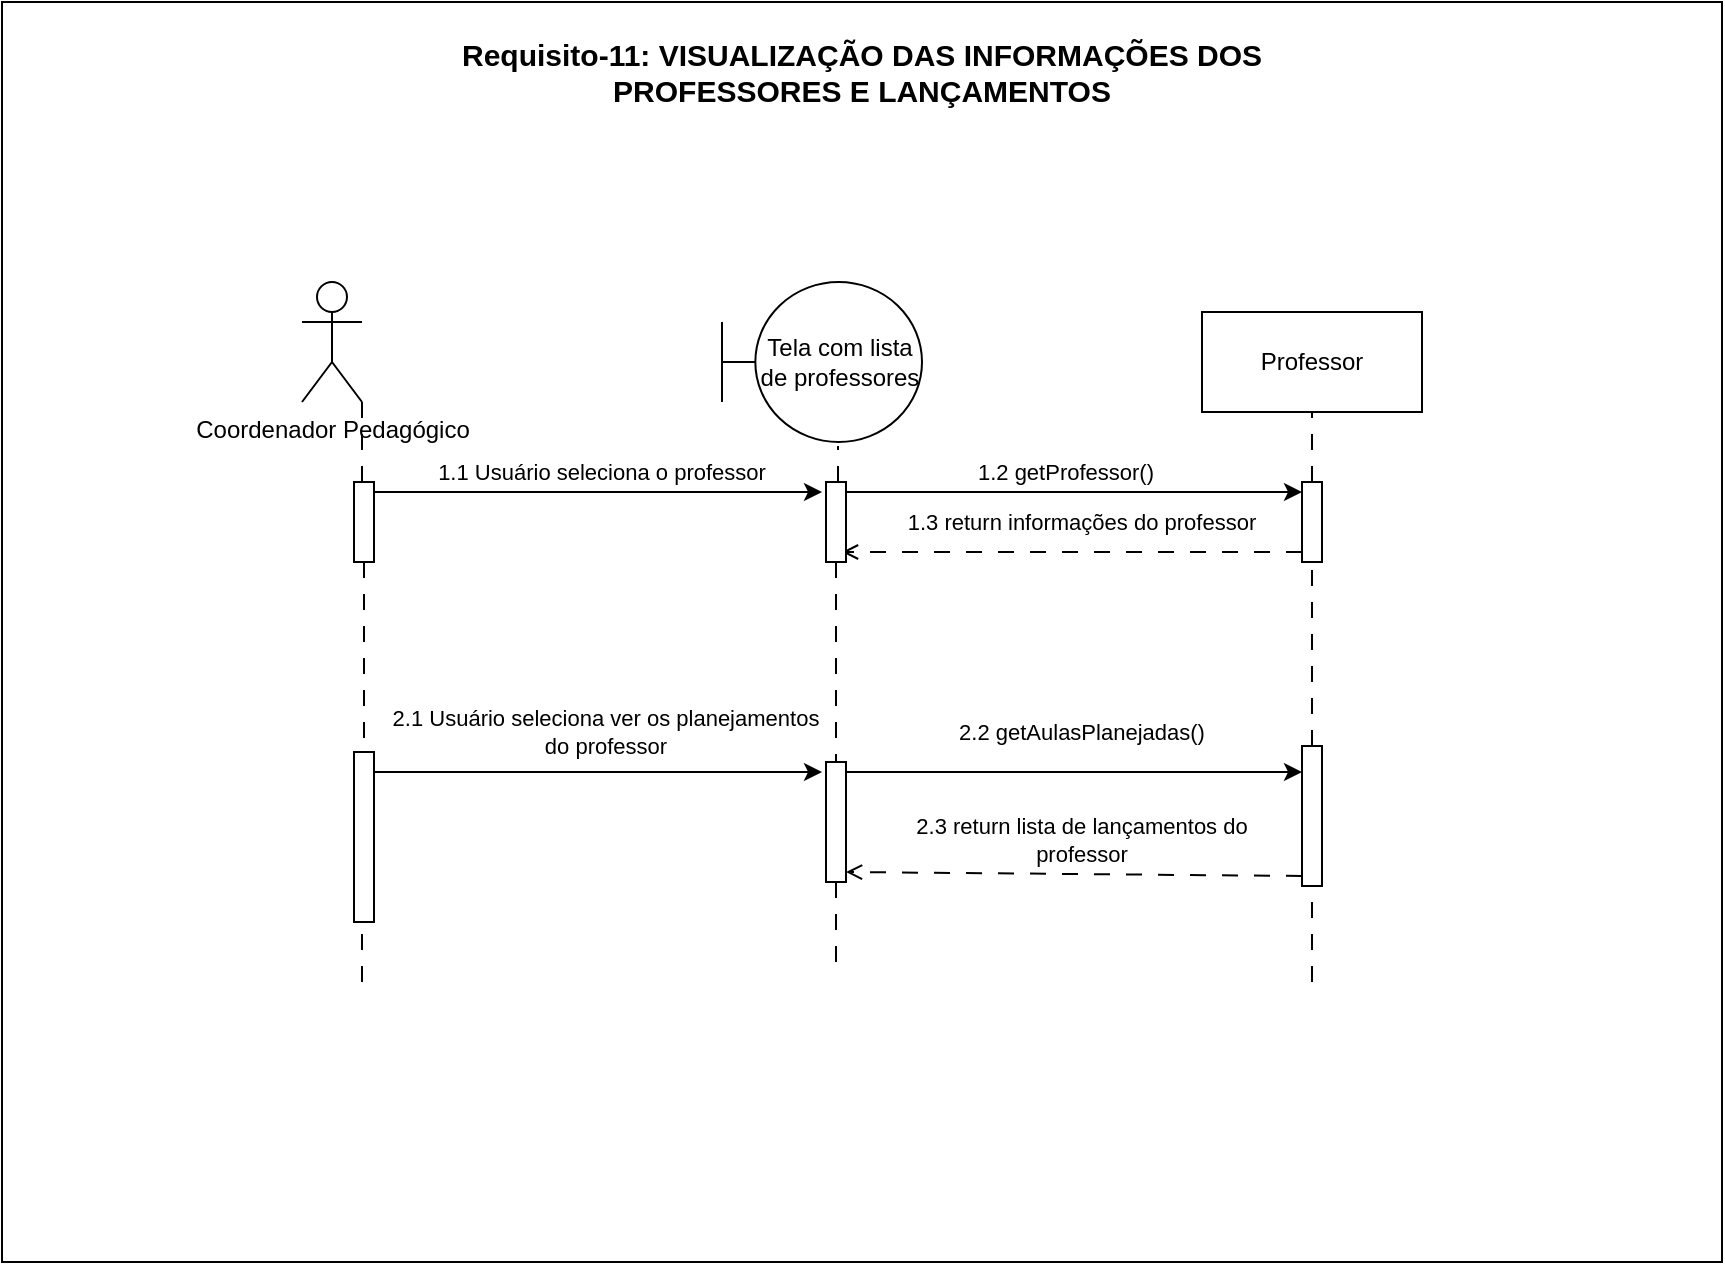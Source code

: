 <mxfile version="26.2.4">
  <diagram name="Página-1" id="bULvQzcwp_Uabz2xOqhD">
    <mxGraphModel dx="948" dy="1740" grid="1" gridSize="10" guides="1" tooltips="1" connect="1" arrows="1" fold="1" page="1" pageScale="1" pageWidth="827" pageHeight="1169" math="0" shadow="0">
      <root>
        <mxCell id="0" />
        <mxCell id="1" parent="0" />
        <mxCell id="jR1Ga3pu7Wgp8OdSPmGq-46" value="" style="rounded=0;whiteSpace=wrap;html=1;" parent="1" vertex="1">
          <mxGeometry x="40" y="-30" width="860" height="630" as="geometry" />
        </mxCell>
        <mxCell id="jR1Ga3pu7Wgp8OdSPmGq-1" value="Coordenador Pedagógico" style="shape=umlActor;verticalLabelPosition=bottom;verticalAlign=top;html=1;outlineConnect=0;" parent="1" vertex="1">
          <mxGeometry x="190" y="110" width="30" height="60" as="geometry" />
        </mxCell>
        <mxCell id="jR1Ga3pu7Wgp8OdSPmGq-5" value="" style="endArrow=none;html=1;rounded=0;dashed=1;dashPattern=8 8;entryX=1;entryY=1;entryDx=0;entryDy=0;entryPerimeter=0;" parent="1" source="jR1Ga3pu7Wgp8OdSPmGq-12" target="jR1Ga3pu7Wgp8OdSPmGq-1" edge="1">
          <mxGeometry width="50" height="50" relative="1" as="geometry">
            <mxPoint x="220" y="480" as="sourcePoint" />
            <mxPoint x="170" y="280" as="targetPoint" />
          </mxGeometry>
        </mxCell>
        <mxCell id="jR1Ga3pu7Wgp8OdSPmGq-6" value="Tela com lista de professores" style="shape=umlBoundary;whiteSpace=wrap;html=1;" parent="1" vertex="1">
          <mxGeometry x="400" y="110" width="100" height="80" as="geometry" />
        </mxCell>
        <mxCell id="jR1Ga3pu7Wgp8OdSPmGq-8" value="Professor" style="html=1;whiteSpace=wrap;" parent="1" vertex="1">
          <mxGeometry x="640" y="125" width="110" height="50" as="geometry" />
        </mxCell>
        <mxCell id="jR1Ga3pu7Wgp8OdSPmGq-9" value="" style="endArrow=none;html=1;rounded=0;dashed=1;dashPattern=8 8;entryX=0.58;entryY=1.025;entryDx=0;entryDy=0;entryPerimeter=0;" parent="1" target="jR1Ga3pu7Wgp8OdSPmGq-6" edge="1">
          <mxGeometry width="50" height="50" relative="1" as="geometry">
            <mxPoint x="458" y="210" as="sourcePoint" />
            <mxPoint x="230" y="180" as="targetPoint" />
          </mxGeometry>
        </mxCell>
        <mxCell id="jR1Ga3pu7Wgp8OdSPmGq-11" value="" style="endArrow=none;html=1;rounded=0;dashed=1;dashPattern=8 8;entryX=0.5;entryY=1;entryDx=0;entryDy=0;" parent="1" source="jR1Ga3pu7Wgp8OdSPmGq-24" target="jR1Ga3pu7Wgp8OdSPmGq-8" edge="1">
          <mxGeometry width="50" height="50" relative="1" as="geometry">
            <mxPoint x="895" y="480" as="sourcePoint" />
            <mxPoint x="250" y="200" as="targetPoint" />
          </mxGeometry>
        </mxCell>
        <mxCell id="jR1Ga3pu7Wgp8OdSPmGq-14" value="" style="endArrow=none;html=1;rounded=0;dashed=1;dashPattern=8 8;" parent="1" edge="1">
          <mxGeometry width="50" height="50" relative="1" as="geometry">
            <mxPoint x="221" y="338" as="sourcePoint" />
            <mxPoint x="221" y="243" as="targetPoint" />
          </mxGeometry>
        </mxCell>
        <mxCell id="jR1Ga3pu7Wgp8OdSPmGq-12" value="" style="html=1;points=[[0,0,0,0,5],[0,1,0,0,-5],[1,0,0,0,5],[1,1,0,0,-5]];perimeter=orthogonalPerimeter;outlineConnect=0;targetShapes=umlLifeline;portConstraint=eastwest;newEdgeStyle={&quot;curved&quot;:0,&quot;rounded&quot;:0};" parent="1" vertex="1">
          <mxGeometry x="216" y="210" width="10" height="40" as="geometry" />
        </mxCell>
        <mxCell id="jR1Ga3pu7Wgp8OdSPmGq-15" value="" style="endArrow=classic;html=1;rounded=0;exitX=1;exitY=0;exitDx=0;exitDy=5;exitPerimeter=0;entryX=0;entryY=0;entryDx=0;entryDy=5;entryPerimeter=0;" parent="1" source="jR1Ga3pu7Wgp8OdSPmGq-12" edge="1">
          <mxGeometry width="50" height="50" relative="1" as="geometry">
            <mxPoint x="340" y="300" as="sourcePoint" />
            <mxPoint x="450" y="215" as="targetPoint" />
          </mxGeometry>
        </mxCell>
        <mxCell id="jR1Ga3pu7Wgp8OdSPmGq-19" value="" style="endArrow=classic;html=1;rounded=0;exitX=1;exitY=0;exitDx=0;exitDy=5;exitPerimeter=0;entryX=0;entryY=0;entryDx=0;entryDy=5;entryPerimeter=0;" parent="1" target="jR1Ga3pu7Wgp8OdSPmGq-24" edge="1">
          <mxGeometry width="50" height="50" relative="1" as="geometry">
            <mxPoint x="460" y="215" as="sourcePoint" />
            <mxPoint x="680" y="215" as="targetPoint" />
          </mxGeometry>
        </mxCell>
        <mxCell id="jR1Ga3pu7Wgp8OdSPmGq-25" value="" style="endArrow=none;html=1;rounded=0;dashed=1;dashPattern=8 8;entryX=0.5;entryY=1;entryDx=0;entryDy=0;" parent="1" source="jR1Ga3pu7Wgp8OdSPmGq-38" target="jR1Ga3pu7Wgp8OdSPmGq-24" edge="1">
          <mxGeometry width="50" height="50" relative="1" as="geometry">
            <mxPoint x="895" y="480" as="sourcePoint" />
            <mxPoint x="895" y="175" as="targetPoint" />
          </mxGeometry>
        </mxCell>
        <mxCell id="jR1Ga3pu7Wgp8OdSPmGq-24" value="" style="html=1;points=[[0,0,0,0,5],[0,1,0,0,-5],[1,0,0,0,5],[1,1,0,0,-5]];perimeter=orthogonalPerimeter;outlineConnect=0;targetShapes=umlLifeline;portConstraint=eastwest;newEdgeStyle={&quot;curved&quot;:0,&quot;rounded&quot;:0};" parent="1" vertex="1">
          <mxGeometry x="690" y="210" width="10" height="40" as="geometry" />
        </mxCell>
        <mxCell id="jR1Ga3pu7Wgp8OdSPmGq-26" value="1.2 getProfessor()" style="text;html=1;align=center;verticalAlign=middle;whiteSpace=wrap;rounded=0;fontSize=11;" parent="1" vertex="1">
          <mxGeometry x="462" y="190" width="220" height="30" as="geometry" />
        </mxCell>
        <mxCell id="jR1Ga3pu7Wgp8OdSPmGq-28" value="" style="endArrow=open;html=1;rounded=0;exitX=0;exitY=1;exitDx=0;exitDy=-5;exitPerimeter=0;endFill=0;dashed=1;dashPattern=8 8;" parent="1" source="jR1Ga3pu7Wgp8OdSPmGq-24" edge="1">
          <mxGeometry width="50" height="50" relative="1" as="geometry">
            <mxPoint x="850" y="310" as="sourcePoint" />
            <mxPoint x="460" y="245" as="targetPoint" />
          </mxGeometry>
        </mxCell>
        <mxCell id="jR1Ga3pu7Wgp8OdSPmGq-29" value="1.3 return informações do professor" style="text;html=1;align=center;verticalAlign=middle;whiteSpace=wrap;rounded=0;fontSize=11;" parent="1" vertex="1">
          <mxGeometry x="470" y="220" width="220" height="20" as="geometry" />
        </mxCell>
        <mxCell id="jR1Ga3pu7Wgp8OdSPmGq-32" value="" style="endArrow=classic;html=1;rounded=0;exitX=1;exitY=0;exitDx=0;exitDy=5;exitPerimeter=0;" parent="1" edge="1">
          <mxGeometry width="50" height="50" relative="1" as="geometry">
            <mxPoint x="226" y="355" as="sourcePoint" />
            <mxPoint x="450" y="355" as="targetPoint" />
          </mxGeometry>
        </mxCell>
        <mxCell id="jR1Ga3pu7Wgp8OdSPmGq-33" value="2.1 Usuário seleciona ver os planejamentos do professor" style="text;html=1;align=center;verticalAlign=middle;whiteSpace=wrap;rounded=0;fontSize=11;glass=0;" parent="1" vertex="1">
          <mxGeometry x="232" y="320" width="220" height="30" as="geometry" />
        </mxCell>
        <mxCell id="jR1Ga3pu7Wgp8OdSPmGq-41" value="2.2 getAulasPlanejadas()" style="text;html=1;align=center;verticalAlign=middle;whiteSpace=wrap;rounded=0;fontSize=11;" parent="1" vertex="1">
          <mxGeometry x="500" y="320" width="160" height="30" as="geometry" />
        </mxCell>
        <mxCell id="jR1Ga3pu7Wgp8OdSPmGq-42" value="2.3 return lista de lançamentos do professor" style="text;html=1;align=center;verticalAlign=middle;whiteSpace=wrap;rounded=0;fontSize=11;" parent="1" vertex="1">
          <mxGeometry x="490" y="374" width="180" height="30" as="geometry" />
        </mxCell>
        <mxCell id="jR1Ga3pu7Wgp8OdSPmGq-43" value="" style="endArrow=open;html=1;rounded=0;exitX=0;exitY=1;exitDx=0;exitDy=-5;exitPerimeter=0;endFill=0;dashed=1;dashPattern=8 8;entryX=1;entryY=1;entryDx=0;entryDy=-5;entryPerimeter=0;" parent="1" source="jR1Ga3pu7Wgp8OdSPmGq-38" target="WPZQ4v_U4cpJxdsqc8Yv-14" edge="1">
          <mxGeometry width="50" height="50" relative="1" as="geometry">
            <mxPoint x="900" y="255" as="sourcePoint" />
            <mxPoint x="460" y="415" as="targetPoint" />
          </mxGeometry>
        </mxCell>
        <mxCell id="jR1Ga3pu7Wgp8OdSPmGq-47" value="Requisito-11: VISUALIZAÇÃO DAS INFORMAÇÕES DOS PROFESSORES E LANÇAMENTOS" style="text;html=1;align=center;verticalAlign=middle;whiteSpace=wrap;rounded=0;fontStyle=1;fontSize=15;" parent="1" vertex="1">
          <mxGeometry x="235" y="-10" width="470" height="30" as="geometry" />
        </mxCell>
        <mxCell id="WPZQ4v_U4cpJxdsqc8Yv-1" value="" style="endArrow=classic;html=1;rounded=0;" parent="1" target="jR1Ga3pu7Wgp8OdSPmGq-38" edge="1">
          <mxGeometry width="50" height="50" relative="1" as="geometry">
            <mxPoint x="460" y="355" as="sourcePoint" />
            <mxPoint x="590" y="390" as="targetPoint" />
          </mxGeometry>
        </mxCell>
        <mxCell id="WPZQ4v_U4cpJxdsqc8Yv-6" value="" style="endArrow=none;html=1;rounded=0;dashed=1;dashPattern=8 8;entryX=1;entryY=1;entryDx=0;entryDy=-5;entryPerimeter=0;" parent="1" edge="1">
          <mxGeometry width="50" height="50" relative="1" as="geometry">
            <mxPoint x="695" y="460" as="sourcePoint" />
            <mxPoint x="695" y="407" as="targetPoint" />
          </mxGeometry>
        </mxCell>
        <mxCell id="WPZQ4v_U4cpJxdsqc8Yv-11" value="" style="endArrow=none;html=1;rounded=0;dashed=1;dashPattern=8 8;" parent="1" target="WPZQ4v_U4cpJxdsqc8Yv-10" edge="1">
          <mxGeometry width="50" height="50" relative="1" as="geometry">
            <mxPoint x="220" y="460" as="sourcePoint" />
            <mxPoint x="220" y="250" as="targetPoint" />
          </mxGeometry>
        </mxCell>
        <mxCell id="WPZQ4v_U4cpJxdsqc8Yv-10" value="" style="html=1;points=[[0,0,0,0,5],[0,1,0,0,-5],[1,0,0,0,5],[1,1,0,0,-5]];perimeter=orthogonalPerimeter;outlineConnect=0;targetShapes=umlLifeline;portConstraint=eastwest;newEdgeStyle={&quot;curved&quot;:0,&quot;rounded&quot;:0};" parent="1" vertex="1">
          <mxGeometry x="216" y="345" width="10" height="85" as="geometry" />
        </mxCell>
        <mxCell id="WPZQ4v_U4cpJxdsqc8Yv-13" value="" style="html=1;points=[[0,0,0,0,5],[0,1,0,0,-5],[1,0,0,0,5],[1,1,0,0,-5]];perimeter=orthogonalPerimeter;outlineConnect=0;targetShapes=umlLifeline;portConstraint=eastwest;newEdgeStyle={&quot;curved&quot;:0,&quot;rounded&quot;:0};" parent="1" vertex="1">
          <mxGeometry x="452" y="210" width="10" height="40" as="geometry" />
        </mxCell>
        <mxCell id="WPZQ4v_U4cpJxdsqc8Yv-20" value="" style="endArrow=none;html=1;rounded=0;dashed=1;dashPattern=8 8;exitX=1;exitY=0;exitDx=0;exitDy=5;exitPerimeter=0;" parent="1" edge="1">
          <mxGeometry width="50" height="50" relative="1" as="geometry">
            <mxPoint x="457" y="354" as="sourcePoint" />
            <mxPoint x="457" y="249" as="targetPoint" />
          </mxGeometry>
        </mxCell>
        <mxCell id="WPZQ4v_U4cpJxdsqc8Yv-14" value="" style="html=1;points=[[0,0,0,0,5],[0,1,0,0,-5],[1,0,0,0,5],[1,1,0,0,-5]];perimeter=orthogonalPerimeter;outlineConnect=0;targetShapes=umlLifeline;portConstraint=eastwest;newEdgeStyle={&quot;curved&quot;:0,&quot;rounded&quot;:0};" parent="1" vertex="1">
          <mxGeometry x="452" y="350" width="10" height="60" as="geometry" />
        </mxCell>
        <mxCell id="WPZQ4v_U4cpJxdsqc8Yv-21" value="" style="endArrow=none;html=1;rounded=0;dashed=1;dashPattern=8 8;" parent="1" target="WPZQ4v_U4cpJxdsqc8Yv-14" edge="1">
          <mxGeometry width="50" height="50" relative="1" as="geometry">
            <mxPoint x="457" y="450" as="sourcePoint" />
            <mxPoint x="456.5" y="409.5" as="targetPoint" />
          </mxGeometry>
        </mxCell>
        <mxCell id="jR1Ga3pu7Wgp8OdSPmGq-38" value="" style="html=1;points=[[0,0,0,0,5],[0,1,0,0,-5],[1,0,0,0,5],[1,1,0,0,-5]];perimeter=orthogonalPerimeter;outlineConnect=0;targetShapes=umlLifeline;portConstraint=eastwest;newEdgeStyle={&quot;curved&quot;:0,&quot;rounded&quot;:0};" parent="1" vertex="1">
          <mxGeometry x="690" y="342" width="10" height="70" as="geometry" />
        </mxCell>
        <mxCell id="cxKIUsFXN68E7Q6RDwN2-1" value="1.1 Usuário seleciona o professor" style="text;html=1;align=center;verticalAlign=middle;whiteSpace=wrap;rounded=0;fontSize=11;glass=0;" parent="1" vertex="1">
          <mxGeometry x="230" y="190" width="220" height="30" as="geometry" />
        </mxCell>
      </root>
    </mxGraphModel>
  </diagram>
</mxfile>
